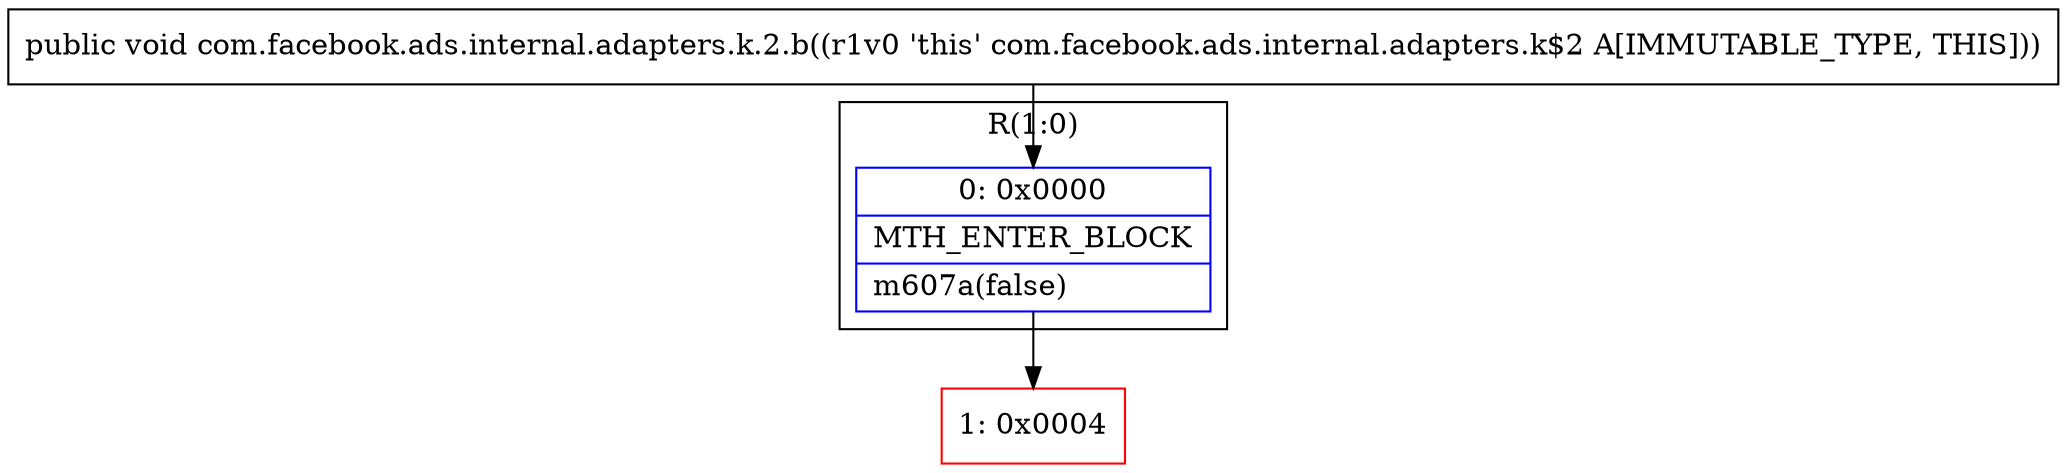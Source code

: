 digraph "CFG forcom.facebook.ads.internal.adapters.k.2.b()V" {
subgraph cluster_Region_1263673137 {
label = "R(1:0)";
node [shape=record,color=blue];
Node_0 [shape=record,label="{0\:\ 0x0000|MTH_ENTER_BLOCK\l|m607a(false)\l}"];
}
Node_1 [shape=record,color=red,label="{1\:\ 0x0004}"];
MethodNode[shape=record,label="{public void com.facebook.ads.internal.adapters.k.2.b((r1v0 'this' com.facebook.ads.internal.adapters.k$2 A[IMMUTABLE_TYPE, THIS])) }"];
MethodNode -> Node_0;
Node_0 -> Node_1;
}

